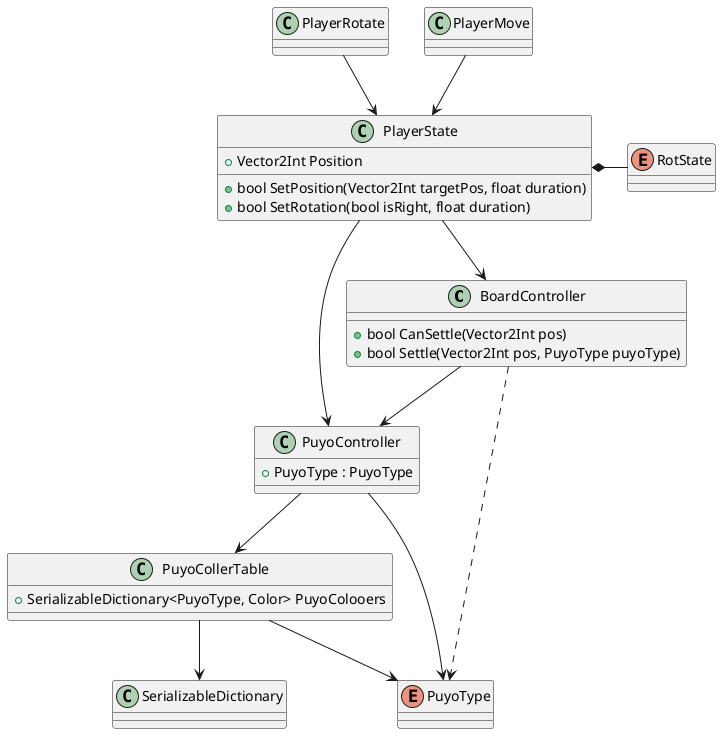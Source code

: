 @startuml hoge
class BoardController{
    +bool CanSettle(Vector2Int pos) 
    +bool Settle(Vector2Int pos, PuyoType puyoType)
}
class PuyoController{
    +PuyoType : PuyoType
}
class PuyoCollerTable{
    +SerializableDictionary<PuyoType, Color> PuyoColooers
}
class SerializableDictionary
enum PuyoType

class PlayerRotate
class PlayerMove
class PlayerState{
    +Vector2Int Position
    +bool SetPosition(Vector2Int targetPos, float duration)
    +bool SetRotation(bool isRight, float duration)
}
enum RotState

BoardController --> PuyoController
BoardController ..> PuyoType
PuyoController --> PuyoCollerTable
PuyoController --> PuyoType
PuyoCollerTable --> SerializableDictionary
PuyoCollerTable --> PuyoType

PlayerRotate --> PlayerState
PlayerMove --> PlayerState
PlayerState --> PuyoController
PlayerState --> BoardController
PlayerState *- RotState


@enduml